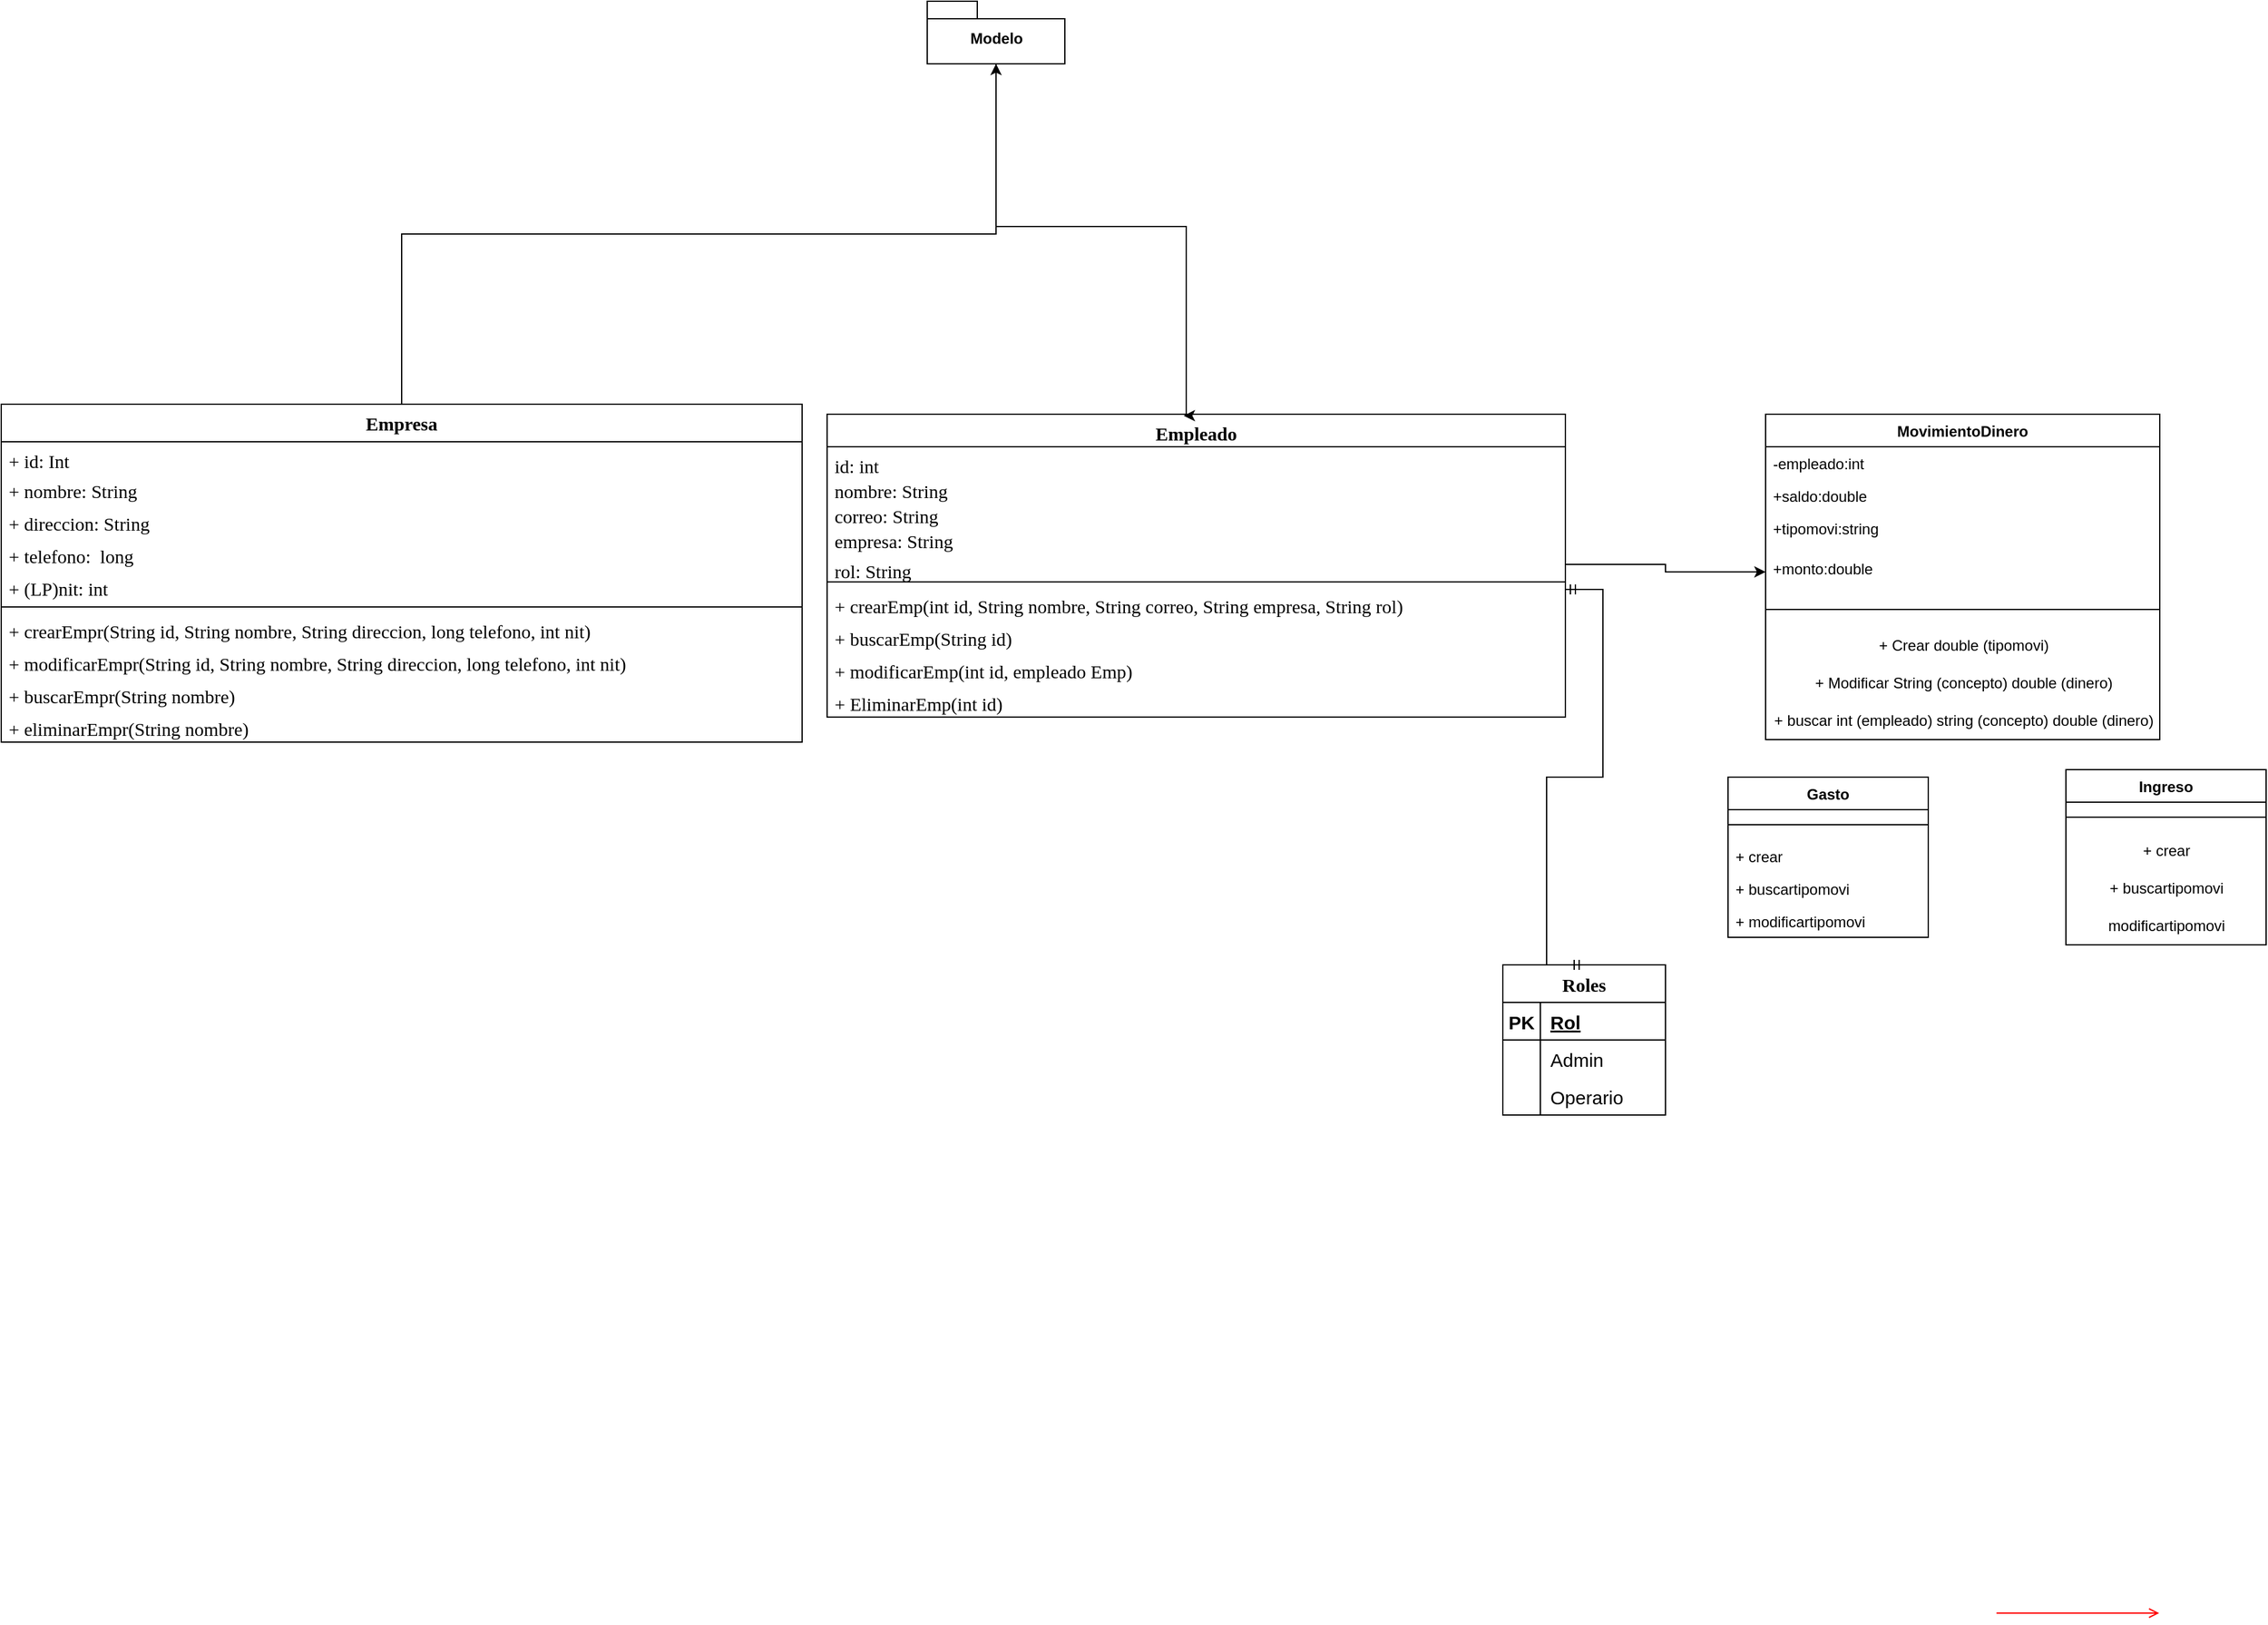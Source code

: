 <mxfile version="20.2.6" type="github">
  <diagram name="Page-1" id="e7e014a7-5840-1c2e-5031-d8a46d1fe8dd">
    <mxGraphModel dx="4000" dy="1590" grid="1" gridSize="10" guides="1" tooltips="1" connect="1" arrows="1" fold="1" page="1" pageScale="1" pageWidth="1169" pageHeight="826" background="none" math="0" shadow="0">
      <root>
        <mxCell id="0" />
        <mxCell id="1" parent="0" />
        <mxCell id="20" value="" style="endArrow=open;strokeColor=#FF0000;endFill=1;rounded=0" parent="1" edge="1">
          <mxGeometry relative="1" as="geometry">
            <mxPoint x="334.5" y="478" as="sourcePoint" />
            <mxPoint x="464.5" y="478" as="targetPoint" />
          </mxGeometry>
        </mxCell>
        <mxCell id="-jhhfMKUaRIEQKiHu2_N-52" value="Empleado" style="swimlane;fontStyle=1;align=center;verticalAlign=top;childLayout=stackLayout;horizontal=1;startSize=26;horizontalStack=0;resizeParent=1;resizeParentMax=0;resizeLast=0;collapsible=1;marginBottom=0;fontFamily=Poppins;fontSource=https%3A%2F%2Ffonts.googleapis.com%2Fcss%3Ffamily%3DPoppins;fontSize=15;" parent="1" vertex="1">
          <mxGeometry x="-600" y="-480" width="590" height="242" as="geometry" />
        </mxCell>
        <mxCell id="-jhhfMKUaRIEQKiHu2_N-53" value="id: int" style="text;align=left;verticalAlign=top;spacingLeft=4;spacingRight=4;overflow=hidden;rotatable=0;points=[[0,0.5],[1,0.5]];portConstraint=eastwest;fontFamily=Poppins;fontSource=https%3A%2F%2Ffonts.googleapis.com%2Fcss%3Ffamily%3DPoppins;fontSize=15;" parent="-jhhfMKUaRIEQKiHu2_N-52" vertex="1">
          <mxGeometry y="26" width="590" height="20" as="geometry" />
        </mxCell>
        <mxCell id="-jhhfMKUaRIEQKiHu2_N-54" value="nombre: String" style="text;align=left;verticalAlign=top;spacingLeft=4;spacingRight=4;overflow=hidden;rotatable=0;points=[[0,0.5],[1,0.5]];portConstraint=eastwest;fontFamily=Poppins;fontSource=https%3A%2F%2Ffonts.googleapis.com%2Fcss%3Ffamily%3DPoppins;fontSize=15;" parent="-jhhfMKUaRIEQKiHu2_N-52" vertex="1">
          <mxGeometry y="46" width="590" height="20" as="geometry" />
        </mxCell>
        <mxCell id="-jhhfMKUaRIEQKiHu2_N-55" value="correo: String&#xa;" style="text;align=left;verticalAlign=top;spacingLeft=4;spacingRight=4;overflow=hidden;rotatable=0;points=[[0,0.5],[1,0.5]];portConstraint=eastwest;fontFamily=Poppins;fontSource=https%3A%2F%2Ffonts.googleapis.com%2Fcss%3Ffamily%3DPoppins;fontSize=15;" parent="-jhhfMKUaRIEQKiHu2_N-52" vertex="1">
          <mxGeometry y="66" width="590" height="20" as="geometry" />
        </mxCell>
        <mxCell id="-jhhfMKUaRIEQKiHu2_N-56" value="empresa: String" style="text;align=left;verticalAlign=top;spacingLeft=4;spacingRight=4;overflow=hidden;rotatable=0;points=[[0,0.5],[1,0.5]];portConstraint=eastwest;fontFamily=Poppins;fontSource=https%3A%2F%2Ffonts.googleapis.com%2Fcss%3Ffamily%3DPoppins;fontSize=15;" parent="-jhhfMKUaRIEQKiHu2_N-52" vertex="1">
          <mxGeometry y="86" width="590" height="24" as="geometry" />
        </mxCell>
        <mxCell id="-jhhfMKUaRIEQKiHu2_N-57" value="rol: String" style="text;align=left;verticalAlign=top;spacingLeft=4;spacingRight=4;overflow=hidden;rotatable=0;points=[[0,0.5],[1,0.5]];portConstraint=eastwest;fontFamily=Poppins;fontSource=https%3A%2F%2Ffonts.googleapis.com%2Fcss%3Ffamily%3DPoppins;fontSize=15;" parent="-jhhfMKUaRIEQKiHu2_N-52" vertex="1">
          <mxGeometry y="110" width="590" height="20" as="geometry" />
        </mxCell>
        <mxCell id="-jhhfMKUaRIEQKiHu2_N-58" value="" style="line;strokeWidth=1;fillColor=none;align=left;verticalAlign=middle;spacingTop=-1;spacingLeft=3;spacingRight=3;rotatable=0;labelPosition=right;points=[];portConstraint=eastwest;" parent="-jhhfMKUaRIEQKiHu2_N-52" vertex="1">
          <mxGeometry y="130" width="590" height="8" as="geometry" />
        </mxCell>
        <mxCell id="-jhhfMKUaRIEQKiHu2_N-59" value="+ crearEmp(int id, String nombre, String correo, String empresa, String rol)" style="text;align=left;verticalAlign=top;spacingLeft=4;spacingRight=4;overflow=hidden;rotatable=0;points=[[0,0.5],[1,0.5]];portConstraint=eastwest;fontFamily=Poppins;fontSource=https%3A%2F%2Ffonts.googleapis.com%2Fcss%3Ffamily%3DPoppins;fontSize=15;" parent="-jhhfMKUaRIEQKiHu2_N-52" vertex="1">
          <mxGeometry y="138" width="590" height="26" as="geometry" />
        </mxCell>
        <mxCell id="-jhhfMKUaRIEQKiHu2_N-60" value="+ buscarEmp(String id)" style="text;align=left;verticalAlign=top;spacingLeft=4;spacingRight=4;overflow=hidden;rotatable=0;points=[[0,0.5],[1,0.5]];portConstraint=eastwest;fontFamily=Poppins;fontSource=https%3A%2F%2Ffonts.googleapis.com%2Fcss%3Ffamily%3DPoppins;fontSize=15;" parent="-jhhfMKUaRIEQKiHu2_N-52" vertex="1">
          <mxGeometry y="164" width="590" height="26" as="geometry" />
        </mxCell>
        <mxCell id="-jhhfMKUaRIEQKiHu2_N-61" value="+ modificarEmp(int id, empleado Emp)" style="text;align=left;verticalAlign=top;spacingLeft=4;spacingRight=4;overflow=hidden;rotatable=0;points=[[0,0.5],[1,0.5]];portConstraint=eastwest;fontFamily=Poppins;fontSource=https%3A%2F%2Ffonts.googleapis.com%2Fcss%3Ffamily%3DPoppins;fontSize=15;" parent="-jhhfMKUaRIEQKiHu2_N-52" vertex="1">
          <mxGeometry y="190" width="590" height="26" as="geometry" />
        </mxCell>
        <mxCell id="-jhhfMKUaRIEQKiHu2_N-62" value="+ EliminarEmp(int id)" style="text;align=left;verticalAlign=top;spacingLeft=4;spacingRight=4;overflow=hidden;rotatable=0;points=[[0,0.5],[1,0.5]];portConstraint=eastwest;fontFamily=Poppins;fontSource=https%3A%2F%2Ffonts.googleapis.com%2Fcss%3Ffamily%3DPoppins;fontSize=15;" parent="-jhhfMKUaRIEQKiHu2_N-52" vertex="1">
          <mxGeometry y="216" width="590" height="26" as="geometry" />
        </mxCell>
        <mxCell id="-jhhfMKUaRIEQKiHu2_N-63" style="edgeStyle=orthogonalEdgeStyle;rounded=0;orthogonalLoop=1;jettySize=auto;html=1;entryX=0.483;entryY=0.005;entryDx=0;entryDy=0;entryPerimeter=0;" parent="1" source="-jhhfMKUaRIEQKiHu2_N-64" target="-jhhfMKUaRIEQKiHu2_N-52" edge="1">
          <mxGeometry relative="1" as="geometry">
            <Array as="points">
              <mxPoint x="-465" y="-630" />
              <mxPoint x="-313" y="-630" />
            </Array>
          </mxGeometry>
        </mxCell>
        <mxCell id="-jhhfMKUaRIEQKiHu2_N-64" value="Modelo" style="shape=folder;fontStyle=1;spacingTop=10;tabWidth=40;tabHeight=14;tabPosition=left;html=1;" parent="1" vertex="1">
          <mxGeometry x="-520" y="-810" width="110" height="50" as="geometry" />
        </mxCell>
        <mxCell id="-jhhfMKUaRIEQKiHu2_N-69" value="Roles" style="shape=table;startSize=30;container=1;collapsible=1;childLayout=tableLayout;fixedRows=1;rowLines=0;fontStyle=1;align=center;resizeLast=1;fontSize=15;fontFamily=Poppins;fontSource=https%3A%2F%2Ffonts.googleapis.com%2Fcss%3Ffamily%3DPoppins;" parent="1" vertex="1">
          <mxGeometry x="-60" y="-40" width="130" height="120" as="geometry" />
        </mxCell>
        <mxCell id="-jhhfMKUaRIEQKiHu2_N-70" value="" style="shape=tableRow;horizontal=0;startSize=0;swimlaneHead=0;swimlaneBody=0;fillColor=none;collapsible=0;dropTarget=0;points=[[0,0.5],[1,0.5]];portConstraint=eastwest;top=0;left=0;right=0;bottom=1;" parent="-jhhfMKUaRIEQKiHu2_N-69" vertex="1">
          <mxGeometry y="30" width="130" height="30" as="geometry" />
        </mxCell>
        <mxCell id="-jhhfMKUaRIEQKiHu2_N-71" value="PK" style="shape=partialRectangle;connectable=0;fillColor=none;top=0;left=0;bottom=0;right=0;fontStyle=1;overflow=hidden;fontSize=15;" parent="-jhhfMKUaRIEQKiHu2_N-70" vertex="1">
          <mxGeometry width="30" height="30" as="geometry">
            <mxRectangle width="30" height="30" as="alternateBounds" />
          </mxGeometry>
        </mxCell>
        <mxCell id="-jhhfMKUaRIEQKiHu2_N-72" value="Rol" style="shape=partialRectangle;connectable=0;fillColor=none;top=0;left=0;bottom=0;right=0;align=left;spacingLeft=6;fontStyle=5;overflow=hidden;fontSize=15;" parent="-jhhfMKUaRIEQKiHu2_N-70" vertex="1">
          <mxGeometry x="30" width="100" height="30" as="geometry">
            <mxRectangle width="100" height="30" as="alternateBounds" />
          </mxGeometry>
        </mxCell>
        <mxCell id="-jhhfMKUaRIEQKiHu2_N-73" value="" style="shape=tableRow;horizontal=0;startSize=0;swimlaneHead=0;swimlaneBody=0;fillColor=none;collapsible=0;dropTarget=0;points=[[0,0.5],[1,0.5]];portConstraint=eastwest;top=0;left=0;right=0;bottom=0;" parent="-jhhfMKUaRIEQKiHu2_N-69" vertex="1">
          <mxGeometry y="60" width="130" height="30" as="geometry" />
        </mxCell>
        <mxCell id="-jhhfMKUaRIEQKiHu2_N-74" value="" style="shape=partialRectangle;connectable=0;fillColor=none;top=0;left=0;bottom=0;right=0;editable=1;overflow=hidden;" parent="-jhhfMKUaRIEQKiHu2_N-73" vertex="1">
          <mxGeometry width="30" height="30" as="geometry">
            <mxRectangle width="30" height="30" as="alternateBounds" />
          </mxGeometry>
        </mxCell>
        <mxCell id="-jhhfMKUaRIEQKiHu2_N-75" value="Admin" style="shape=partialRectangle;connectable=0;fillColor=none;top=0;left=0;bottom=0;right=0;align=left;spacingLeft=6;overflow=hidden;fontSize=15;" parent="-jhhfMKUaRIEQKiHu2_N-73" vertex="1">
          <mxGeometry x="30" width="100" height="30" as="geometry">
            <mxRectangle width="100" height="30" as="alternateBounds" />
          </mxGeometry>
        </mxCell>
        <mxCell id="-jhhfMKUaRIEQKiHu2_N-76" value="" style="shape=tableRow;horizontal=0;startSize=0;swimlaneHead=0;swimlaneBody=0;fillColor=none;collapsible=0;dropTarget=0;points=[[0,0.5],[1,0.5]];portConstraint=eastwest;top=0;left=0;right=0;bottom=0;" parent="-jhhfMKUaRIEQKiHu2_N-69" vertex="1">
          <mxGeometry y="90" width="130" height="30" as="geometry" />
        </mxCell>
        <mxCell id="-jhhfMKUaRIEQKiHu2_N-77" value="" style="shape=partialRectangle;connectable=0;fillColor=none;top=0;left=0;bottom=0;right=0;editable=1;overflow=hidden;" parent="-jhhfMKUaRIEQKiHu2_N-76" vertex="1">
          <mxGeometry width="30" height="30" as="geometry">
            <mxRectangle width="30" height="30" as="alternateBounds" />
          </mxGeometry>
        </mxCell>
        <mxCell id="-jhhfMKUaRIEQKiHu2_N-78" value="Operario" style="shape=partialRectangle;connectable=0;fillColor=none;top=0;left=0;bottom=0;right=0;align=left;spacingLeft=6;overflow=hidden;fontSize=15;" parent="-jhhfMKUaRIEQKiHu2_N-76" vertex="1">
          <mxGeometry x="30" width="100" height="30" as="geometry">
            <mxRectangle width="100" height="30" as="alternateBounds" />
          </mxGeometry>
        </mxCell>
        <mxCell id="-jhhfMKUaRIEQKiHu2_N-79" value="" style="edgeStyle=entityRelationEdgeStyle;fontSize=12;html=1;endArrow=ERmandOne;startArrow=ERmandOne;rounded=0;entryX=0.5;entryY=0;entryDx=0;entryDy=0;" parent="1" target="-jhhfMKUaRIEQKiHu2_N-69" edge="1">
          <mxGeometry width="100" height="100" relative="1" as="geometry">
            <mxPoint x="-10" y="-340" as="sourcePoint" />
            <mxPoint x="-110" y="-230" as="targetPoint" />
          </mxGeometry>
        </mxCell>
        <mxCell id="-jhhfMKUaRIEQKiHu2_N-92" style="edgeStyle=orthogonalEdgeStyle;rounded=0;orthogonalLoop=1;jettySize=auto;html=1;exitX=0.5;exitY=0;exitDx=0;exitDy=0;entryX=0.5;entryY=1;entryDx=0;entryDy=0;entryPerimeter=0;" parent="1" source="-jhhfMKUaRIEQKiHu2_N-80" target="-jhhfMKUaRIEQKiHu2_N-64" edge="1">
          <mxGeometry relative="1" as="geometry" />
        </mxCell>
        <mxCell id="-jhhfMKUaRIEQKiHu2_N-80" value="Empresa" style="swimlane;fontStyle=1;align=center;verticalAlign=top;childLayout=stackLayout;horizontal=1;startSize=30;horizontalStack=0;resizeParent=1;resizeParentMax=0;resizeLast=0;collapsible=1;marginBottom=0;fillStyle=solid;fontFamily=Poppins;fontSource=https%3A%2F%2Ffonts.googleapis.com%2Fcss%3Ffamily%3DPoppins;fontSize=15;strokeWidth=1;fillColor=#FFFFFF;" parent="1" vertex="1">
          <mxGeometry x="-1260" y="-488" width="640" height="270" as="geometry" />
        </mxCell>
        <mxCell id="-jhhfMKUaRIEQKiHu2_N-81" value="+ id: Int" style="text;strokeColor=none;fillColor=none;align=left;verticalAlign=top;spacingLeft=4;spacingRight=4;overflow=hidden;rotatable=0;points=[[0,0.5],[1,0.5]];portConstraint=eastwest;fillStyle=solid;fontFamily=Poppins;fontSource=https%3A%2F%2Ffonts.googleapis.com%2Fcss%3Ffamily%3DPoppins;fontSize=15;" parent="-jhhfMKUaRIEQKiHu2_N-80" vertex="1">
          <mxGeometry y="30" width="640" height="24" as="geometry" />
        </mxCell>
        <mxCell id="-jhhfMKUaRIEQKiHu2_N-82" value="+ nombre: String" style="text;strokeColor=none;fillColor=none;align=left;verticalAlign=top;spacingLeft=4;spacingRight=4;overflow=hidden;rotatable=0;points=[[0,0.5],[1,0.5]];portConstraint=eastwest;fillStyle=solid;fontFamily=Poppins;fontSource=https%3A%2F%2Ffonts.googleapis.com%2Fcss%3Ffamily%3DPoppins;fontSize=15;" parent="-jhhfMKUaRIEQKiHu2_N-80" vertex="1">
          <mxGeometry y="54" width="640" height="26" as="geometry" />
        </mxCell>
        <mxCell id="-jhhfMKUaRIEQKiHu2_N-83" value="+ direccion: String" style="text;strokeColor=none;fillColor=none;align=left;verticalAlign=top;spacingLeft=4;spacingRight=4;overflow=hidden;rotatable=0;points=[[0,0.5],[1,0.5]];portConstraint=eastwest;fillStyle=solid;fontFamily=Poppins;fontSource=https%3A%2F%2Ffonts.googleapis.com%2Fcss%3Ffamily%3DPoppins;fontSize=15;" parent="-jhhfMKUaRIEQKiHu2_N-80" vertex="1">
          <mxGeometry y="80" width="640" height="26" as="geometry" />
        </mxCell>
        <mxCell id="-jhhfMKUaRIEQKiHu2_N-84" value="+ telefono:  long" style="text;strokeColor=none;fillColor=none;align=left;verticalAlign=top;spacingLeft=4;spacingRight=4;overflow=hidden;rotatable=0;points=[[0,0.5],[1,0.5]];portConstraint=eastwest;fillStyle=solid;fontFamily=Poppins;fontSource=https%3A%2F%2Ffonts.googleapis.com%2Fcss%3Ffamily%3DPoppins;fontSize=15;" parent="-jhhfMKUaRIEQKiHu2_N-80" vertex="1">
          <mxGeometry y="106" width="640" height="26" as="geometry" />
        </mxCell>
        <mxCell id="-jhhfMKUaRIEQKiHu2_N-85" value="+ (LP)nit: int" style="text;strokeColor=none;fillColor=none;align=left;verticalAlign=top;spacingLeft=4;spacingRight=4;overflow=hidden;rotatable=0;points=[[0,0.5],[1,0.5]];portConstraint=eastwest;fillStyle=solid;fontFamily=Poppins;fontSource=https%3A%2F%2Ffonts.googleapis.com%2Fcss%3Ffamily%3DPoppins;fontSize=15;" parent="-jhhfMKUaRIEQKiHu2_N-80" vertex="1">
          <mxGeometry y="132" width="640" height="26" as="geometry" />
        </mxCell>
        <mxCell id="-jhhfMKUaRIEQKiHu2_N-86" value="" style="line;strokeWidth=1;fillColor=none;align=left;verticalAlign=middle;spacingTop=-1;spacingLeft=3;spacingRight=3;rotatable=0;labelPosition=right;points=[];portConstraint=eastwest;fillStyle=solid;fontFamily=Poppins;fontSource=https%3A%2F%2Ffonts.googleapis.com%2Fcss%3Ffamily%3DPoppins;fontSize=15;" parent="-jhhfMKUaRIEQKiHu2_N-80" vertex="1">
          <mxGeometry y="158" width="640" height="8" as="geometry" />
        </mxCell>
        <mxCell id="-jhhfMKUaRIEQKiHu2_N-87" value="+ crearEmpr(String id, String nombre, String direccion, long telefono, int nit)" style="text;strokeColor=none;fillColor=none;align=left;verticalAlign=top;spacingLeft=4;spacingRight=4;overflow=hidden;rotatable=0;points=[[0,0.5],[1,0.5]];portConstraint=eastwest;fillStyle=solid;fontFamily=Poppins;fontSource=https%3A%2F%2Ffonts.googleapis.com%2Fcss%3Ffamily%3DPoppins;fontSize=15;" parent="-jhhfMKUaRIEQKiHu2_N-80" vertex="1">
          <mxGeometry y="166" width="640" height="26" as="geometry" />
        </mxCell>
        <mxCell id="-jhhfMKUaRIEQKiHu2_N-88" value="+ modificarEmpr(String id, String nombre, String direccion, long telefono, int nit)" style="text;strokeColor=none;fillColor=none;align=left;verticalAlign=top;spacingLeft=4;spacingRight=4;overflow=hidden;rotatable=0;points=[[0,0.5],[1,0.5]];portConstraint=eastwest;fillStyle=solid;fontFamily=Poppins;fontSource=https%3A%2F%2Ffonts.googleapis.com%2Fcss%3Ffamily%3DPoppins;fontSize=15;" parent="-jhhfMKUaRIEQKiHu2_N-80" vertex="1">
          <mxGeometry y="192" width="640" height="26" as="geometry" />
        </mxCell>
        <mxCell id="-jhhfMKUaRIEQKiHu2_N-89" value="+ buscarEmpr(String nombre)" style="text;strokeColor=none;fillColor=none;align=left;verticalAlign=top;spacingLeft=4;spacingRight=4;overflow=hidden;rotatable=0;points=[[0,0.5],[1,0.5]];portConstraint=eastwest;fillStyle=solid;fontFamily=Poppins;fontSource=https%3A%2F%2Ffonts.googleapis.com%2Fcss%3Ffamily%3DPoppins;fontSize=15;" parent="-jhhfMKUaRIEQKiHu2_N-80" vertex="1">
          <mxGeometry y="218" width="640" height="26" as="geometry" />
        </mxCell>
        <mxCell id="-jhhfMKUaRIEQKiHu2_N-90" value="+ eliminarEmpr(String nombre)" style="text;strokeColor=none;fillColor=none;align=left;verticalAlign=top;spacingLeft=4;spacingRight=4;overflow=hidden;rotatable=0;points=[[0,0.5],[1,0.5]];portConstraint=eastwest;fillStyle=solid;fontFamily=Poppins;fontSource=https%3A%2F%2Ffonts.googleapis.com%2Fcss%3Ffamily%3DPoppins;fontSize=15;" parent="-jhhfMKUaRIEQKiHu2_N-80" vertex="1">
          <mxGeometry y="244" width="640" height="26" as="geometry" />
        </mxCell>
        <mxCell id="Dr4jJtDoLtez5NuWThE1-20" value="MovimientoDinero" style="swimlane;fontStyle=1;align=center;verticalAlign=top;childLayout=stackLayout;horizontal=1;startSize=26;horizontalStack=0;resizeParent=1;resizeParentMax=0;resizeLast=0;collapsible=1;marginBottom=0;" parent="1" vertex="1">
          <mxGeometry x="150" y="-480" width="315" height="260" as="geometry" />
        </mxCell>
        <mxCell id="Dr4jJtDoLtez5NuWThE1-21" value="-empleado:int&#xa;" style="text;strokeColor=none;fillColor=none;align=left;verticalAlign=top;spacingLeft=4;spacingRight=4;overflow=hidden;rotatable=0;points=[[0,0.5],[1,0.5]];portConstraint=eastwest;" parent="Dr4jJtDoLtez5NuWThE1-20" vertex="1">
          <mxGeometry y="26" width="315" height="26" as="geometry" />
        </mxCell>
        <mxCell id="Dr4jJtDoLtez5NuWThE1-22" value="+saldo:double" style="text;strokeColor=none;fillColor=none;align=left;verticalAlign=top;spacingLeft=4;spacingRight=4;overflow=hidden;rotatable=0;points=[[0,0.5],[1,0.5]];portConstraint=eastwest;" parent="Dr4jJtDoLtez5NuWThE1-20" vertex="1">
          <mxGeometry y="52" width="315" height="26" as="geometry" />
        </mxCell>
        <mxCell id="Dr4jJtDoLtez5NuWThE1-23" value="+tipomovi:string" style="text;strokeColor=none;fillColor=none;align=left;verticalAlign=top;spacingLeft=4;spacingRight=4;overflow=hidden;rotatable=0;points=[[0,0.5],[1,0.5]];portConstraint=eastwest;" parent="Dr4jJtDoLtez5NuWThE1-20" vertex="1">
          <mxGeometry y="78" width="315" height="32" as="geometry" />
        </mxCell>
        <mxCell id="Dr4jJtDoLtez5NuWThE1-24" value="+monto:double" style="text;strokeColor=none;fillColor=none;align=left;verticalAlign=top;spacingLeft=4;spacingRight=4;overflow=hidden;rotatable=0;points=[[0,0.5],[1,0.5]];portConstraint=eastwest;" parent="Dr4jJtDoLtez5NuWThE1-20" vertex="1">
          <mxGeometry y="110" width="315" height="32" as="geometry" />
        </mxCell>
        <mxCell id="Dr4jJtDoLtez5NuWThE1-25" value="" style="line;strokeWidth=1;fillColor=none;align=left;verticalAlign=middle;spacingTop=-1;spacingLeft=3;spacingRight=3;rotatable=0;labelPosition=right;points=[];portConstraint=eastwest;" parent="Dr4jJtDoLtez5NuWThE1-20" vertex="1">
          <mxGeometry y="142" width="315" height="28" as="geometry" />
        </mxCell>
        <mxCell id="Dr4jJtDoLtez5NuWThE1-26" value="+ Crear double (tipomovi)" style="text;html=1;align=center;verticalAlign=middle;resizable=0;points=[];autosize=1;strokeColor=none;fillColor=none;" parent="Dr4jJtDoLtez5NuWThE1-20" vertex="1">
          <mxGeometry y="170" width="315" height="30" as="geometry" />
        </mxCell>
        <mxCell id="Dr4jJtDoLtez5NuWThE1-27" value="+ Modificar String (concepto) double (dinero)" style="text;html=1;align=center;verticalAlign=middle;resizable=0;points=[];autosize=1;strokeColor=none;fillColor=none;" parent="Dr4jJtDoLtez5NuWThE1-20" vertex="1">
          <mxGeometry y="200" width="315" height="30" as="geometry" />
        </mxCell>
        <mxCell id="Dr4jJtDoLtez5NuWThE1-28" value="+ buscar int (empleado) string (concepto) double (dinero)" style="text;html=1;align=center;verticalAlign=middle;resizable=0;points=[];autosize=1;strokeColor=none;fillColor=none;" parent="Dr4jJtDoLtez5NuWThE1-20" vertex="1">
          <mxGeometry y="230" width="315" height="30" as="geometry" />
        </mxCell>
        <mxCell id="Dr4jJtDoLtez5NuWThE1-29" value="Gasto" style="swimlane;fontStyle=1;align=center;verticalAlign=top;childLayout=stackLayout;horizontal=1;startSize=26;horizontalStack=0;resizeParent=1;resizeParentMax=0;resizeLast=0;collapsible=1;marginBottom=0;" parent="1" vertex="1">
          <mxGeometry x="120" y="-190" width="160" height="128" as="geometry" />
        </mxCell>
        <mxCell id="Dr4jJtDoLtez5NuWThE1-30" value="" style="line;strokeWidth=1;fillColor=none;align=left;verticalAlign=middle;spacingTop=-1;spacingLeft=3;spacingRight=3;rotatable=0;labelPosition=right;points=[];portConstraint=eastwest;" parent="Dr4jJtDoLtez5NuWThE1-29" vertex="1">
          <mxGeometry y="26" width="160" height="24" as="geometry" />
        </mxCell>
        <mxCell id="Dr4jJtDoLtez5NuWThE1-31" value="+ crear" style="text;strokeColor=none;fillColor=none;align=left;verticalAlign=top;spacingLeft=4;spacingRight=4;overflow=hidden;rotatable=0;points=[[0,0.5],[1,0.5]];portConstraint=eastwest;" parent="Dr4jJtDoLtez5NuWThE1-29" vertex="1">
          <mxGeometry y="50" width="160" height="26" as="geometry" />
        </mxCell>
        <mxCell id="Dr4jJtDoLtez5NuWThE1-32" value="+ buscartipomovi" style="text;strokeColor=none;fillColor=none;align=left;verticalAlign=top;spacingLeft=4;spacingRight=4;overflow=hidden;rotatable=0;points=[[0,0.5],[1,0.5]];portConstraint=eastwest;" parent="Dr4jJtDoLtez5NuWThE1-29" vertex="1">
          <mxGeometry y="76" width="160" height="26" as="geometry" />
        </mxCell>
        <mxCell id="Dr4jJtDoLtez5NuWThE1-33" value="+ modificartipomovi" style="text;strokeColor=none;fillColor=none;align=left;verticalAlign=top;spacingLeft=4;spacingRight=4;overflow=hidden;rotatable=0;points=[[0,0.5],[1,0.5]];portConstraint=eastwest;" parent="Dr4jJtDoLtez5NuWThE1-29" vertex="1">
          <mxGeometry y="102" width="160" height="26" as="geometry" />
        </mxCell>
        <mxCell id="Dr4jJtDoLtez5NuWThE1-34" value="Ingreso" style="swimlane;fontStyle=1;align=center;verticalAlign=top;childLayout=stackLayout;horizontal=1;startSize=26;horizontalStack=0;resizeParent=1;resizeParentMax=0;resizeLast=0;collapsible=1;marginBottom=0;" parent="1" vertex="1">
          <mxGeometry x="390" y="-196" width="160" height="140" as="geometry" />
        </mxCell>
        <mxCell id="Dr4jJtDoLtez5NuWThE1-35" value="" style="line;strokeWidth=1;fillColor=none;align=left;verticalAlign=middle;spacingTop=-1;spacingLeft=3;spacingRight=3;rotatable=0;labelPosition=right;points=[];portConstraint=eastwest;" parent="Dr4jJtDoLtez5NuWThE1-34" vertex="1">
          <mxGeometry y="26" width="160" height="24" as="geometry" />
        </mxCell>
        <mxCell id="Dr4jJtDoLtez5NuWThE1-36" value="+ crear" style="text;html=1;align=center;verticalAlign=middle;resizable=0;points=[];autosize=1;strokeColor=none;fillColor=none;" parent="Dr4jJtDoLtez5NuWThE1-34" vertex="1">
          <mxGeometry y="50" width="160" height="30" as="geometry" />
        </mxCell>
        <mxCell id="Dr4jJtDoLtez5NuWThE1-37" value="+ buscartipomovi" style="text;html=1;align=center;verticalAlign=middle;resizable=0;points=[];autosize=1;strokeColor=none;fillColor=none;" parent="Dr4jJtDoLtez5NuWThE1-34" vertex="1">
          <mxGeometry y="80" width="160" height="30" as="geometry" />
        </mxCell>
        <mxCell id="Dr4jJtDoLtez5NuWThE1-38" value="modificartipomovi" style="text;html=1;align=center;verticalAlign=middle;resizable=0;points=[];autosize=1;strokeColor=none;fillColor=none;" parent="Dr4jJtDoLtez5NuWThE1-34" vertex="1">
          <mxGeometry y="110" width="160" height="30" as="geometry" />
        </mxCell>
        <mxCell id="Dr4jJtDoLtez5NuWThE1-40" style="edgeStyle=orthogonalEdgeStyle;rounded=0;orthogonalLoop=1;jettySize=auto;html=1;entryX=0;entryY=0.5;entryDx=0;entryDy=0;" parent="1" source="-jhhfMKUaRIEQKiHu2_N-57" target="Dr4jJtDoLtez5NuWThE1-24" edge="1">
          <mxGeometry relative="1" as="geometry" />
        </mxCell>
      </root>
    </mxGraphModel>
  </diagram>
</mxfile>
